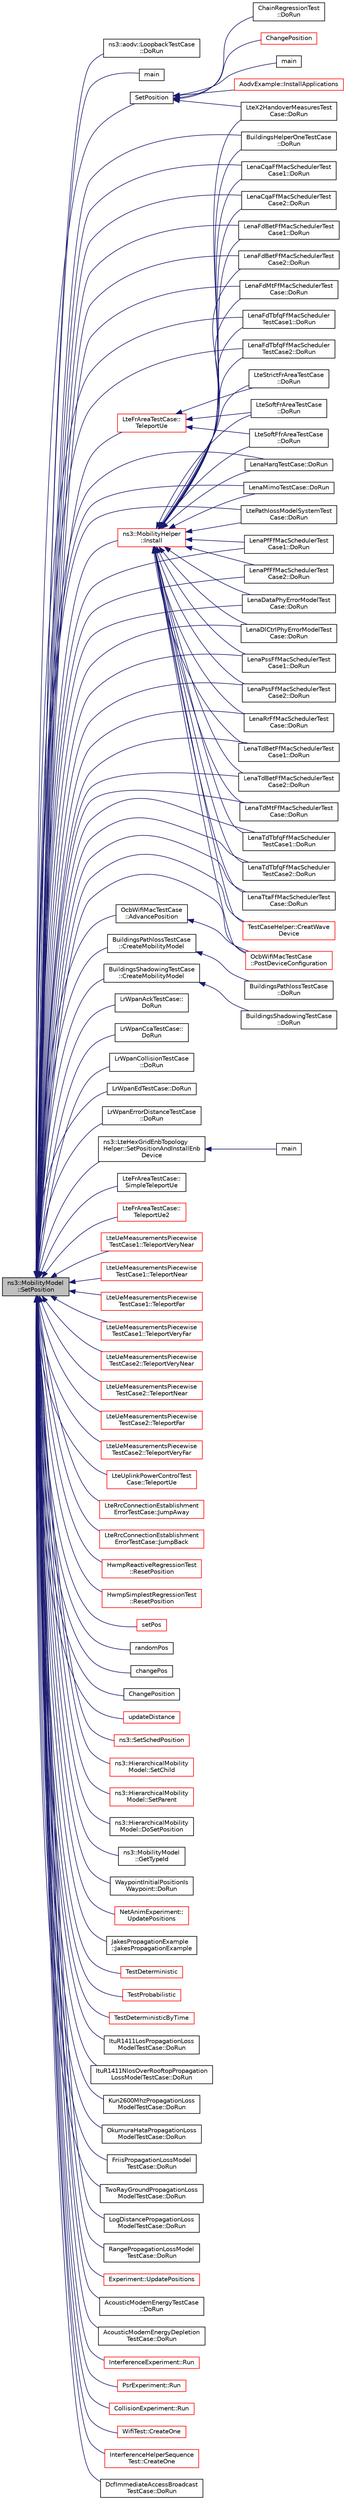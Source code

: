 digraph "ns3::MobilityModel::SetPosition"
{
  edge [fontname="Helvetica",fontsize="10",labelfontname="Helvetica",labelfontsize="10"];
  node [fontname="Helvetica",fontsize="10",shape=record];
  rankdir="LR";
  Node1 [label="ns3::MobilityModel\l::SetPosition",height=0.2,width=0.4,color="black", fillcolor="grey75", style="filled", fontcolor="black"];
  Node1 -> Node2 [dir="back",color="midnightblue",fontsize="10",style="solid"];
  Node2 [label="ns3::aodv::LoopbackTestCase\l::DoRun",height=0.2,width=0.4,color="black", fillcolor="white", style="filled",URL="$d2/d8c/classns3_1_1aodv_1_1LoopbackTestCase.html#aa4ecd46f743a971813870cff58563eab",tooltip="Implementation to actually run this TestCase. "];
  Node1 -> Node3 [dir="back",color="midnightblue",fontsize="10",style="solid"];
  Node3 [label="main",height=0.2,width=0.4,color="black", fillcolor="white", style="filled",URL="$d1/dc3/buildings-pathloss-profiler_8cc.html#a0ddf1224851353fc92bfbff6f499fa97"];
  Node1 -> Node4 [dir="back",color="midnightblue",fontsize="10",style="solid"];
  Node4 [label="BuildingsHelperOneTestCase\l::DoRun",height=0.2,width=0.4,color="black", fillcolor="white", style="filled",URL="$d2/df4/classBuildingsHelperOneTestCase.html#a8b56b4b6ac3a92ebb8e377012b32fbdd",tooltip="Implementation to actually run this TestCase. "];
  Node1 -> Node5 [dir="back",color="midnightblue",fontsize="10",style="solid"];
  Node5 [label="BuildingsPathlossTestCase\l::CreateMobilityModel",height=0.2,width=0.4,color="black", fillcolor="white", style="filled",URL="$db/dc5/classBuildingsPathlossTestCase.html#a22b970340b20ac349830e21a7b6abc6f"];
  Node5 -> Node6 [dir="back",color="midnightblue",fontsize="10",style="solid"];
  Node6 [label="BuildingsPathlossTestCase\l::DoRun",height=0.2,width=0.4,color="black", fillcolor="white", style="filled",URL="$db/dc5/classBuildingsPathlossTestCase.html#a6b16dda55a96c818e4612ada692b6b35",tooltip="Implementation to actually run this TestCase. "];
  Node1 -> Node7 [dir="back",color="midnightblue",fontsize="10",style="solid"];
  Node7 [label="BuildingsShadowingTestCase\l::CreateMobilityModel",height=0.2,width=0.4,color="black", fillcolor="white", style="filled",URL="$d8/da7/classBuildingsShadowingTestCase.html#a43039af62f5ba963a7132f8f1cafe5e1"];
  Node7 -> Node8 [dir="back",color="midnightblue",fontsize="10",style="solid"];
  Node8 [label="BuildingsShadowingTestCase\l::DoRun",height=0.2,width=0.4,color="black", fillcolor="white", style="filled",URL="$d8/da7/classBuildingsShadowingTestCase.html#af15f6da1544ebf8348987f0829678932",tooltip="Implementation to actually run this TestCase. "];
  Node1 -> Node9 [dir="back",color="midnightblue",fontsize="10",style="solid"];
  Node9 [label="LrWpanAckTestCase::\lDoRun",height=0.2,width=0.4,color="black", fillcolor="white", style="filled",URL="$d0/d63/classLrWpanAckTestCase.html#a44ec9b782ae2c74d8fa2a25d696833e9",tooltip="Implementation to actually run this TestCase. "];
  Node1 -> Node10 [dir="back",color="midnightblue",fontsize="10",style="solid"];
  Node10 [label="LrWpanCcaTestCase::\lDoRun",height=0.2,width=0.4,color="black", fillcolor="white", style="filled",URL="$d7/def/classLrWpanCcaTestCase.html#a3e2872a3bd57d754a2bdb613437e18a8",tooltip="Implementation to actually run this TestCase. "];
  Node1 -> Node11 [dir="back",color="midnightblue",fontsize="10",style="solid"];
  Node11 [label="LrWpanCollisionTestCase\l::DoRun",height=0.2,width=0.4,color="black", fillcolor="white", style="filled",URL="$d1/da7/classLrWpanCollisionTestCase.html#adc8f2378868d9eb3aba9b538897d85d2",tooltip="Implementation to actually run this TestCase. "];
  Node1 -> Node12 [dir="back",color="midnightblue",fontsize="10",style="solid"];
  Node12 [label="LrWpanEdTestCase::DoRun",height=0.2,width=0.4,color="black", fillcolor="white", style="filled",URL="$d2/d45/classLrWpanEdTestCase.html#a432fdebeb0336845350d0b96834ceea4",tooltip="Implementation to actually run this TestCase. "];
  Node1 -> Node13 [dir="back",color="midnightblue",fontsize="10",style="solid"];
  Node13 [label="LrWpanErrorDistanceTestCase\l::DoRun",height=0.2,width=0.4,color="black", fillcolor="white", style="filled",URL="$da/d8d/classLrWpanErrorDistanceTestCase.html#a4f63a2ed4dcf517ae2a593497774b254",tooltip="Implementation to actually run this TestCase. "];
  Node1 -> Node14 [dir="back",color="midnightblue",fontsize="10",style="solid"];
  Node14 [label="SetPosition",height=0.2,width=0.4,color="black", fillcolor="white", style="filled",URL="$d5/d9b/lena-cqi-threshold_8cc.html#aac02abe91b3e5592e31bc0f7d844bf4d"];
  Node14 -> Node15 [dir="back",color="midnightblue",fontsize="10",style="solid"];
  Node15 [label="AodvExample::InstallApplications",height=0.2,width=0.4,color="red", fillcolor="white", style="filled",URL="$d7/db6/classAodvExample.html#a181ce6b0304fa53ac0db6cb0228f93f7"];
  Node14 -> Node16 [dir="back",color="midnightblue",fontsize="10",style="solid"];
  Node16 [label="ChainRegressionTest\l::DoRun",height=0.2,width=0.4,color="black", fillcolor="white", style="filled",URL="$da/d19/classChainRegressionTest.html#a51aa3cae551407ee6a6f346c30e3cc43",tooltip="Go. "];
  Node14 -> Node17 [dir="back",color="midnightblue",fontsize="10",style="solid"];
  Node17 [label="ChangePosition",height=0.2,width=0.4,color="red", fillcolor="white", style="filled",URL="$d5/d9b/lena-cqi-threshold_8cc.html#a788bbe00a65fa13f4e4825f94fae3805"];
  Node14 -> Node18 [dir="back",color="midnightblue",fontsize="10",style="solid"];
  Node18 [label="main",height=0.2,width=0.4,color="black", fillcolor="white", style="filled",URL="$dd/dee/lena-x2-handover-measures_8cc.html#a0ddf1224851353fc92bfbff6f499fa97"];
  Node14 -> Node19 [dir="back",color="midnightblue",fontsize="10",style="solid"];
  Node19 [label="LteX2HandoverMeasuresTest\lCase::DoRun",height=0.2,width=0.4,color="black", fillcolor="white", style="filled",URL="$dd/d82/classLteX2HandoverMeasuresTestCase.html#a6aefe1e71df347688687fb5d8dd54104",tooltip="Implementation to actually run this TestCase. "];
  Node1 -> Node20 [dir="back",color="midnightblue",fontsize="10",style="solid"];
  Node20 [label="ns3::LteHexGridEnbTopology\lHelper::SetPositionAndInstallEnb\lDevice",height=0.2,width=0.4,color="black", fillcolor="white", style="filled",URL="$d1/d31/classns3_1_1LteHexGridEnbTopologyHelper.html#ad16fb01e9df27659bb1c4328542e07d6"];
  Node20 -> Node21 [dir="back",color="midnightblue",fontsize="10",style="solid"];
  Node21 [label="main",height=0.2,width=0.4,color="black", fillcolor="white", style="filled",URL="$da/d10/lena-dual-stripe_8cc.html#a0ddf1224851353fc92bfbff6f499fa97"];
  Node1 -> Node22 [dir="back",color="midnightblue",fontsize="10",style="solid"];
  Node22 [label="LenaCqaFfMacSchedulerTest\lCase1::DoRun",height=0.2,width=0.4,color="black", fillcolor="white", style="filled",URL="$d2/d5c/classLenaCqaFfMacSchedulerTestCase1.html#a91b3e2ef4ff292dbeda5559ff0eae1e6",tooltip="Implementation to actually run this TestCase. "];
  Node1 -> Node23 [dir="back",color="midnightblue",fontsize="10",style="solid"];
  Node23 [label="LenaCqaFfMacSchedulerTest\lCase2::DoRun",height=0.2,width=0.4,color="black", fillcolor="white", style="filled",URL="$d4/d7d/classLenaCqaFfMacSchedulerTestCase2.html#a773e8490a80a3afe50adf54d713d3e4a",tooltip="Implementation to actually run this TestCase. "];
  Node1 -> Node24 [dir="back",color="midnightblue",fontsize="10",style="solid"];
  Node24 [label="LenaFdBetFfMacSchedulerTest\lCase1::DoRun",height=0.2,width=0.4,color="black", fillcolor="white", style="filled",URL="$de/d24/classLenaFdBetFfMacSchedulerTestCase1.html#a21b7a9f396adcc1ab24ddefc919345f2",tooltip="Implementation to actually run this TestCase. "];
  Node1 -> Node25 [dir="back",color="midnightblue",fontsize="10",style="solid"];
  Node25 [label="LenaFdBetFfMacSchedulerTest\lCase2::DoRun",height=0.2,width=0.4,color="black", fillcolor="white", style="filled",URL="$d5/de5/classLenaFdBetFfMacSchedulerTestCase2.html#a51c587a50f2087be7c3950f4d2d82852",tooltip="Implementation to actually run this TestCase. "];
  Node1 -> Node26 [dir="back",color="midnightblue",fontsize="10",style="solid"];
  Node26 [label="LenaFdMtFfMacSchedulerTest\lCase::DoRun",height=0.2,width=0.4,color="black", fillcolor="white", style="filled",URL="$d6/dbd/classLenaFdMtFfMacSchedulerTestCase.html#a5cfc445b7daa4a02df317b46ee007f1a",tooltip="Implementation to actually run this TestCase. "];
  Node1 -> Node27 [dir="back",color="midnightblue",fontsize="10",style="solid"];
  Node27 [label="LenaFdTbfqFfMacScheduler\lTestCase1::DoRun",height=0.2,width=0.4,color="black", fillcolor="white", style="filled",URL="$d8/d07/classLenaFdTbfqFfMacSchedulerTestCase1.html#ae0536bf54d4e05fbf3600c1654c14cc0",tooltip="Implementation to actually run this TestCase. "];
  Node1 -> Node28 [dir="back",color="midnightblue",fontsize="10",style="solid"];
  Node28 [label="LenaFdTbfqFfMacScheduler\lTestCase2::DoRun",height=0.2,width=0.4,color="black", fillcolor="white", style="filled",URL="$d4/da3/classLenaFdTbfqFfMacSchedulerTestCase2.html#a2e43d4f9483463dffa86410a1ce47140",tooltip="Implementation to actually run this TestCase. "];
  Node1 -> Node29 [dir="back",color="midnightblue",fontsize="10",style="solid"];
  Node29 [label="LteFrAreaTestCase::\lSimpleTeleportUe",height=0.2,width=0.4,color="black", fillcolor="white", style="filled",URL="$d1/ddf/classLteFrAreaTestCase.html#a1dbe5efa7a5cd74cc28d3eeaace73395"];
  Node1 -> Node30 [dir="back",color="midnightblue",fontsize="10",style="solid"];
  Node30 [label="LteFrAreaTestCase::\lTeleportUe",height=0.2,width=0.4,color="red", fillcolor="white", style="filled",URL="$d1/ddf/classLteFrAreaTestCase.html#ad644210c338d4e34da3c5d7f0c511269"];
  Node30 -> Node31 [dir="back",color="midnightblue",fontsize="10",style="solid"];
  Node31 [label="LteStrictFrAreaTestCase\l::DoRun",height=0.2,width=0.4,color="black", fillcolor="white", style="filled",URL="$df/d79/classLteStrictFrAreaTestCase.html#a61e945e04c3b10a50c2f484198199b49",tooltip="Implementation to actually run this TestCase. "];
  Node30 -> Node32 [dir="back",color="midnightblue",fontsize="10",style="solid"];
  Node32 [label="LteSoftFrAreaTestCase\l::DoRun",height=0.2,width=0.4,color="black", fillcolor="white", style="filled",URL="$de/df4/classLteSoftFrAreaTestCase.html#ae0df301b6c0f1a80a0145746b15a109c",tooltip="Implementation to actually run this TestCase. "];
  Node30 -> Node33 [dir="back",color="midnightblue",fontsize="10",style="solid"];
  Node33 [label="LteSoftFfrAreaTestCase\l::DoRun",height=0.2,width=0.4,color="black", fillcolor="white", style="filled",URL="$d5/df1/classLteSoftFfrAreaTestCase.html#aaf88ccad780563fc6394cd97ec9328d4",tooltip="Implementation to actually run this TestCase. "];
  Node1 -> Node34 [dir="back",color="midnightblue",fontsize="10",style="solid"];
  Node34 [label="LteFrAreaTestCase::\lTeleportUe2",height=0.2,width=0.4,color="red", fillcolor="white", style="filled",URL="$d1/ddf/classLteFrAreaTestCase.html#a726ebada64f79768017f64e39b4f22e3"];
  Node1 -> Node35 [dir="back",color="midnightblue",fontsize="10",style="solid"];
  Node35 [label="LenaHarqTestCase::DoRun",height=0.2,width=0.4,color="black", fillcolor="white", style="filled",URL="$dc/d87/classLenaHarqTestCase.html#a77a86faca2ff6021e971516d82ea0533",tooltip="Implementation to actually run this TestCase. "];
  Node1 -> Node36 [dir="back",color="midnightblue",fontsize="10",style="solid"];
  Node36 [label="LenaMimoTestCase::DoRun",height=0.2,width=0.4,color="black", fillcolor="white", style="filled",URL="$d4/d7e/classLenaMimoTestCase.html#a5479f5cb1621e84f8d28b4779f3e3b7c",tooltip="Implementation to actually run this TestCase. "];
  Node1 -> Node37 [dir="back",color="midnightblue",fontsize="10",style="solid"];
  Node37 [label="LtePathlossModelSystemTest\lCase::DoRun",height=0.2,width=0.4,color="black", fillcolor="white", style="filled",URL="$d2/d51/classLtePathlossModelSystemTestCase.html#a6cf8d23b5eab69a72e893419bbd13c1b",tooltip="Implementation to actually run this TestCase. "];
  Node1 -> Node38 [dir="back",color="midnightblue",fontsize="10",style="solid"];
  Node38 [label="LenaPfFfMacSchedulerTest\lCase1::DoRun",height=0.2,width=0.4,color="black", fillcolor="white", style="filled",URL="$df/d47/classLenaPfFfMacSchedulerTestCase1.html#a34e366045d568d5a38bedfeebbf72b79",tooltip="Implementation to actually run this TestCase. "];
  Node1 -> Node39 [dir="back",color="midnightblue",fontsize="10",style="solid"];
  Node39 [label="LenaPfFfMacSchedulerTest\lCase2::DoRun",height=0.2,width=0.4,color="black", fillcolor="white", style="filled",URL="$d9/dd8/classLenaPfFfMacSchedulerTestCase2.html#a693c0eff7472d9b3bb12f1f95e46253b",tooltip="Implementation to actually run this TestCase. "];
  Node1 -> Node40 [dir="back",color="midnightblue",fontsize="10",style="solid"];
  Node40 [label="LenaDataPhyErrorModelTest\lCase::DoRun",height=0.2,width=0.4,color="black", fillcolor="white", style="filled",URL="$d0/dbb/classLenaDataPhyErrorModelTestCase.html#a363738c5b8d73b6b3398dc526faf7792",tooltip="Implementation to actually run this TestCase. "];
  Node1 -> Node41 [dir="back",color="midnightblue",fontsize="10",style="solid"];
  Node41 [label="LenaDlCtrlPhyErrorModelTest\lCase::DoRun",height=0.2,width=0.4,color="black", fillcolor="white", style="filled",URL="$db/d32/classLenaDlCtrlPhyErrorModelTestCase.html#a1fb7c0a2adfe1083d7e0883b866b0954",tooltip="Implementation to actually run this TestCase. "];
  Node1 -> Node42 [dir="back",color="midnightblue",fontsize="10",style="solid"];
  Node42 [label="LenaPssFfMacSchedulerTest\lCase1::DoRun",height=0.2,width=0.4,color="black", fillcolor="white", style="filled",URL="$de/d58/classLenaPssFfMacSchedulerTestCase1.html#a82b48ffdd476a2c0b5b111aaa2702fc9",tooltip="Implementation to actually run this TestCase. "];
  Node1 -> Node43 [dir="back",color="midnightblue",fontsize="10",style="solid"];
  Node43 [label="LenaPssFfMacSchedulerTest\lCase2::DoRun",height=0.2,width=0.4,color="black", fillcolor="white", style="filled",URL="$dd/db8/classLenaPssFfMacSchedulerTestCase2.html#aff2e955c075aacd1f05d38b81ace0c3a",tooltip="Implementation to actually run this TestCase. "];
  Node1 -> Node44 [dir="back",color="midnightblue",fontsize="10",style="solid"];
  Node44 [label="LenaRrFfMacSchedulerTest\lCase::DoRun",height=0.2,width=0.4,color="black", fillcolor="white", style="filled",URL="$df/d0d/classLenaRrFfMacSchedulerTestCase.html#a1e221eff047ec55f7f1d36daab1f1d91",tooltip="Implementation to actually run this TestCase. "];
  Node1 -> Node45 [dir="back",color="midnightblue",fontsize="10",style="solid"];
  Node45 [label="LenaTdBetFfMacSchedulerTest\lCase1::DoRun",height=0.2,width=0.4,color="black", fillcolor="white", style="filled",URL="$d5/d5a/classLenaTdBetFfMacSchedulerTestCase1.html#a7d559a1158bc847fbf816ed856b7b8eb",tooltip="Implementation to actually run this TestCase. "];
  Node1 -> Node46 [dir="back",color="midnightblue",fontsize="10",style="solid"];
  Node46 [label="LenaTdBetFfMacSchedulerTest\lCase2::DoRun",height=0.2,width=0.4,color="black", fillcolor="white", style="filled",URL="$d7/d98/classLenaTdBetFfMacSchedulerTestCase2.html#a57f91550eee3286bec279c76f9ab8a19",tooltip="Implementation to actually run this TestCase. "];
  Node1 -> Node47 [dir="back",color="midnightblue",fontsize="10",style="solid"];
  Node47 [label="LenaTdMtFfMacSchedulerTest\lCase::DoRun",height=0.2,width=0.4,color="black", fillcolor="white", style="filled",URL="$d8/d9a/classLenaTdMtFfMacSchedulerTestCase.html#a58d638cd7e72948bb9956cd770eb053f",tooltip="Implementation to actually run this TestCase. "];
  Node1 -> Node48 [dir="back",color="midnightblue",fontsize="10",style="solid"];
  Node48 [label="LenaTdTbfqFfMacScheduler\lTestCase1::DoRun",height=0.2,width=0.4,color="black", fillcolor="white", style="filled",URL="$db/de2/classLenaTdTbfqFfMacSchedulerTestCase1.html#a7cc404c3537ef82bd8c4d8ebee0af929",tooltip="Implementation to actually run this TestCase. "];
  Node1 -> Node49 [dir="back",color="midnightblue",fontsize="10",style="solid"];
  Node49 [label="LenaTdTbfqFfMacScheduler\lTestCase2::DoRun",height=0.2,width=0.4,color="black", fillcolor="white", style="filled",URL="$d0/d1c/classLenaTdTbfqFfMacSchedulerTestCase2.html#a4029c5006bf9136e36d90101934b1db0",tooltip="Implementation to actually run this TestCase. "];
  Node1 -> Node50 [dir="back",color="midnightblue",fontsize="10",style="solid"];
  Node50 [label="LenaTtaFfMacSchedulerTest\lCase::DoRun",height=0.2,width=0.4,color="black", fillcolor="white", style="filled",URL="$db/dc7/classLenaTtaFfMacSchedulerTestCase.html#a6c4a3631833e54ea62e6c454e937348a",tooltip="Implementation to actually run this TestCase. "];
  Node1 -> Node51 [dir="back",color="midnightblue",fontsize="10",style="solid"];
  Node51 [label="LteUeMeasurementsPiecewise\lTestCase1::TeleportVeryNear",height=0.2,width=0.4,color="red", fillcolor="white", style="filled",URL="$d4/d22/classLteUeMeasurementsPiecewiseTestCase1.html#aa8faf751ec74daa2d3b81cb052a5e259"];
  Node1 -> Node52 [dir="back",color="midnightblue",fontsize="10",style="solid"];
  Node52 [label="LteUeMeasurementsPiecewise\lTestCase1::TeleportNear",height=0.2,width=0.4,color="red", fillcolor="white", style="filled",URL="$d4/d22/classLteUeMeasurementsPiecewiseTestCase1.html#ab7723a343f65e8f7cd903392a809da02"];
  Node1 -> Node53 [dir="back",color="midnightblue",fontsize="10",style="solid"];
  Node53 [label="LteUeMeasurementsPiecewise\lTestCase1::TeleportFar",height=0.2,width=0.4,color="red", fillcolor="white", style="filled",URL="$d4/d22/classLteUeMeasurementsPiecewiseTestCase1.html#a9194b43ac2606b5ba1cd3d70f7b60a7d"];
  Node1 -> Node54 [dir="back",color="midnightblue",fontsize="10",style="solid"];
  Node54 [label="LteUeMeasurementsPiecewise\lTestCase1::TeleportVeryFar",height=0.2,width=0.4,color="red", fillcolor="white", style="filled",URL="$d4/d22/classLteUeMeasurementsPiecewiseTestCase1.html#a2ccd01a6f426d9cc34b5322c596c7eab"];
  Node1 -> Node55 [dir="back",color="midnightblue",fontsize="10",style="solid"];
  Node55 [label="LteUeMeasurementsPiecewise\lTestCase2::TeleportVeryNear",height=0.2,width=0.4,color="red", fillcolor="white", style="filled",URL="$d1/d8f/classLteUeMeasurementsPiecewiseTestCase2.html#a582eec9b9dd60c08957083693fab1af9"];
  Node1 -> Node56 [dir="back",color="midnightblue",fontsize="10",style="solid"];
  Node56 [label="LteUeMeasurementsPiecewise\lTestCase2::TeleportNear",height=0.2,width=0.4,color="red", fillcolor="white", style="filled",URL="$d1/d8f/classLteUeMeasurementsPiecewiseTestCase2.html#aba969894d5ee56960fd6d66518b8a906"];
  Node1 -> Node57 [dir="back",color="midnightblue",fontsize="10",style="solid"];
  Node57 [label="LteUeMeasurementsPiecewise\lTestCase2::TeleportFar",height=0.2,width=0.4,color="red", fillcolor="white", style="filled",URL="$d1/d8f/classLteUeMeasurementsPiecewiseTestCase2.html#aa07c9fc98cb14af186fcba52517d9275"];
  Node1 -> Node58 [dir="back",color="midnightblue",fontsize="10",style="solid"];
  Node58 [label="LteUeMeasurementsPiecewise\lTestCase2::TeleportVeryFar",height=0.2,width=0.4,color="red", fillcolor="white", style="filled",URL="$d1/d8f/classLteUeMeasurementsPiecewiseTestCase2.html#ab62f5e0226e38678f6e2b542f6b1eb5e"];
  Node1 -> Node59 [dir="back",color="midnightblue",fontsize="10",style="solid"];
  Node59 [label="LteUplinkPowerControlTest\lCase::TeleportUe",height=0.2,width=0.4,color="red", fillcolor="white", style="filled",URL="$d6/d17/classLteUplinkPowerControlTestCase.html#a97a59d65135bb418dd2aaabd673c5da0"];
  Node1 -> Node60 [dir="back",color="midnightblue",fontsize="10",style="solid"];
  Node60 [label="LteRrcConnectionEstablishment\lErrorTestCase::JumpAway",height=0.2,width=0.4,color="red", fillcolor="white", style="filled",URL="$d3/d7a/classLteRrcConnectionEstablishmentErrorTestCase.html#a297c4a558b44845a12725703d3604ab2"];
  Node1 -> Node61 [dir="back",color="midnightblue",fontsize="10",style="solid"];
  Node61 [label="LteRrcConnectionEstablishment\lErrorTestCase::JumpBack",height=0.2,width=0.4,color="red", fillcolor="white", style="filled",URL="$d3/d7a/classLteRrcConnectionEstablishmentErrorTestCase.html#a225bf3ff1808c5f71cac5a85ffbb7fd6"];
  Node1 -> Node62 [dir="back",color="midnightblue",fontsize="10",style="solid"];
  Node62 [label="HwmpReactiveRegressionTest\l::ResetPosition",height=0.2,width=0.4,color="red", fillcolor="white", style="filled",URL="$d2/dcc/classHwmpReactiveRegressionTest.html#a4e90c3bf3be7eaf73a9b84d26d6ec0f3",tooltip="Reset position function. "];
  Node1 -> Node63 [dir="back",color="midnightblue",fontsize="10",style="solid"];
  Node63 [label="HwmpSimplestRegressionTest\l::ResetPosition",height=0.2,width=0.4,color="red", fillcolor="white", style="filled",URL="$de/daa/classHwmpSimplestRegressionTest.html#a50d0092d9d3f89eaa15670260a147de7",tooltip="Reset position. "];
  Node1 -> Node64 [dir="back",color="midnightblue",fontsize="10",style="solid"];
  Node64 [label="setPos",height=0.2,width=0.4,color="red", fillcolor="white", style="filled",URL="$db/daf/dce-example-mptcp-mmwave_8cc.html#af9909077be6393b8cc46f5ac55a77f84"];
  Node1 -> Node65 [dir="back",color="midnightblue",fontsize="10",style="solid"];
  Node65 [label="randomPos",height=0.2,width=0.4,color="black", fillcolor="white", style="filled",URL="$db/daf/dce-example-mptcp-mmwave_8cc.html#a413c7e5fc698544007360bfb970ca4e2"];
  Node1 -> Node66 [dir="back",color="midnightblue",fontsize="10",style="solid"];
  Node66 [label="changePos",height=0.2,width=0.4,color="black", fillcolor="white", style="filled",URL="$db/daf/dce-example-mptcp-mmwave_8cc.html#a9b9dff7c3f777f5fd2b82d4f54ea253b"];
  Node1 -> Node67 [dir="back",color="midnightblue",fontsize="10",style="solid"];
  Node67 [label="ChangePosition",height=0.2,width=0.4,color="black", fillcolor="white", style="filled",URL="$d5/d1b/mc-twoenbs_8cc.html#a7795a50a26be021a3b8e47ebe455387c"];
  Node1 -> Node68 [dir="back",color="midnightblue",fontsize="10",style="solid"];
  Node68 [label="updateDistance",height=0.2,width=0.4,color="red", fillcolor="white", style="filled",URL="$d7/da4/mmwave-tdma_8cc.html#a13907b59ad3cca66e40772b111113d8e"];
  Node1 -> Node69 [dir="back",color="midnightblue",fontsize="10",style="solid"];
  Node69 [label="ns3::MobilityHelper\l::Install",height=0.2,width=0.4,color="red", fillcolor="white", style="filled",URL="$d8/def/classns3_1_1MobilityHelper.html#a07737960ee95c0777109cf2994dd97ae",tooltip="\"Layout\" a single node according to the current position allocator type. "];
  Node69 -> Node4 [dir="back",color="midnightblue",fontsize="10",style="solid"];
  Node69 -> Node22 [dir="back",color="midnightblue",fontsize="10",style="solid"];
  Node69 -> Node23 [dir="back",color="midnightblue",fontsize="10",style="solid"];
  Node69 -> Node24 [dir="back",color="midnightblue",fontsize="10",style="solid"];
  Node69 -> Node25 [dir="back",color="midnightblue",fontsize="10",style="solid"];
  Node69 -> Node26 [dir="back",color="midnightblue",fontsize="10",style="solid"];
  Node69 -> Node27 [dir="back",color="midnightblue",fontsize="10",style="solid"];
  Node69 -> Node28 [dir="back",color="midnightblue",fontsize="10",style="solid"];
  Node69 -> Node31 [dir="back",color="midnightblue",fontsize="10",style="solid"];
  Node69 -> Node32 [dir="back",color="midnightblue",fontsize="10",style="solid"];
  Node69 -> Node33 [dir="back",color="midnightblue",fontsize="10",style="solid"];
  Node69 -> Node35 [dir="back",color="midnightblue",fontsize="10",style="solid"];
  Node69 -> Node36 [dir="back",color="midnightblue",fontsize="10",style="solid"];
  Node69 -> Node37 [dir="back",color="midnightblue",fontsize="10",style="solid"];
  Node69 -> Node38 [dir="back",color="midnightblue",fontsize="10",style="solid"];
  Node69 -> Node39 [dir="back",color="midnightblue",fontsize="10",style="solid"];
  Node69 -> Node40 [dir="back",color="midnightblue",fontsize="10",style="solid"];
  Node69 -> Node41 [dir="back",color="midnightblue",fontsize="10",style="solid"];
  Node69 -> Node42 [dir="back",color="midnightblue",fontsize="10",style="solid"];
  Node69 -> Node43 [dir="back",color="midnightblue",fontsize="10",style="solid"];
  Node69 -> Node44 [dir="back",color="midnightblue",fontsize="10",style="solid"];
  Node69 -> Node45 [dir="back",color="midnightblue",fontsize="10",style="solid"];
  Node69 -> Node46 [dir="back",color="midnightblue",fontsize="10",style="solid"];
  Node69 -> Node47 [dir="back",color="midnightblue",fontsize="10",style="solid"];
  Node69 -> Node48 [dir="back",color="midnightblue",fontsize="10",style="solid"];
  Node69 -> Node49 [dir="back",color="midnightblue",fontsize="10",style="solid"];
  Node69 -> Node50 [dir="back",color="midnightblue",fontsize="10",style="solid"];
  Node69 -> Node19 [dir="back",color="midnightblue",fontsize="10",style="solid"];
  Node69 -> Node70 [dir="back",color="midnightblue",fontsize="10",style="solid"];
  Node70 [label="TestCaseHelper::CreatWave\lDevice",height=0.2,width=0.4,color="red", fillcolor="white", style="filled",URL="$da/df5/classTestCaseHelper.html#a24337801fa036883111fa1968606b57e"];
  Node69 -> Node71 [dir="back",color="midnightblue",fontsize="10",style="solid"];
  Node71 [label="OcbWifiMacTestCase\l::PostDeviceConfiguration",height=0.2,width=0.4,color="red", fillcolor="white", style="filled",URL="$d1/dd6/classOcbWifiMacTestCase.html#a6b536e2fc476ebf85d4cd0ae7490987c"];
  Node1 -> Node72 [dir="back",color="midnightblue",fontsize="10",style="solid"];
  Node72 [label="ns3::SetSchedPosition",height=0.2,width=0.4,color="red", fillcolor="white", style="filled",URL="$d7/d2e/namespacens3.html#ad0171060956d13fe6e048a14e04daea4"];
  Node1 -> Node73 [dir="back",color="midnightblue",fontsize="10",style="solid"];
  Node73 [label="ns3::HierarchicalMobility\lModel::SetChild",height=0.2,width=0.4,color="red", fillcolor="white", style="filled",URL="$d3/d44/classns3_1_1HierarchicalMobilityModel.html#ac25ee0060180aaf841715684ad827521"];
  Node1 -> Node74 [dir="back",color="midnightblue",fontsize="10",style="solid"];
  Node74 [label="ns3::HierarchicalMobility\lModel::SetParent",height=0.2,width=0.4,color="red", fillcolor="white", style="filled",URL="$d3/d44/classns3_1_1HierarchicalMobilityModel.html#a703a6a61e730333fb1527ce03c893cff"];
  Node1 -> Node75 [dir="back",color="midnightblue",fontsize="10",style="solid"];
  Node75 [label="ns3::HierarchicalMobility\lModel::DoSetPosition",height=0.2,width=0.4,color="black", fillcolor="white", style="filled",URL="$d3/d44/classns3_1_1HierarchicalMobilityModel.html#a484afa83a1a90737a901409279284296"];
  Node1 -> Node76 [dir="back",color="midnightblue",fontsize="10",style="solid"];
  Node76 [label="ns3::MobilityModel\l::GetTypeId",height=0.2,width=0.4,color="black", fillcolor="white", style="filled",URL="$d4/dc5/classns3_1_1MobilityModel.html#a3d1346ba74cc805812fac131070ba439"];
  Node1 -> Node77 [dir="back",color="midnightblue",fontsize="10",style="solid"];
  Node77 [label="WaypointInitialPositionIs\lWaypoint::DoRun",height=0.2,width=0.4,color="black", fillcolor="white", style="filled",URL="$db/d51/classWaypointInitialPositionIsWaypoint.html#a277c97216e4f4c2c7cfffc2bace527e2",tooltip="Implementation to actually run this TestCase. "];
  Node1 -> Node78 [dir="back",color="midnightblue",fontsize="10",style="solid"];
  Node78 [label="NetAnimExperiment::\lUpdatePositions",height=0.2,width=0.4,color="red", fillcolor="white", style="filled",URL="$d9/d77/classNetAnimExperiment.html#ac34d4ab03728c026626625a291284658"];
  Node1 -> Node79 [dir="back",color="midnightblue",fontsize="10",style="solid"];
  Node79 [label="JakesPropagationExample\l::JakesPropagationExample",height=0.2,width=0.4,color="black", fillcolor="white", style="filled",URL="$d4/dac/classJakesPropagationExample.html#aecb2c5ae4d1b8545fdf9d4cf92365a0e"];
  Node1 -> Node80 [dir="back",color="midnightblue",fontsize="10",style="solid"];
  Node80 [label="TestDeterministic",height=0.2,width=0.4,color="red", fillcolor="white", style="filled",URL="$d3/d63/main-propagation-loss_8cc.html#a4e5137292d7c72e9726190680c642e7d"];
  Node1 -> Node81 [dir="back",color="midnightblue",fontsize="10",style="solid"];
  Node81 [label="TestProbabilistic",height=0.2,width=0.4,color="red", fillcolor="white", style="filled",URL="$d3/d63/main-propagation-loss_8cc.html#a2c280e21b5e273cca8f71b0f167e034f"];
  Node1 -> Node82 [dir="back",color="midnightblue",fontsize="10",style="solid"];
  Node82 [label="TestDeterministicByTime",height=0.2,width=0.4,color="red", fillcolor="white", style="filled",URL="$d3/d63/main-propagation-loss_8cc.html#a093207d9d8a33b2bfc987434a52eeecc"];
  Node1 -> Node83 [dir="back",color="midnightblue",fontsize="10",style="solid"];
  Node83 [label="ItuR1411LosPropagationLoss\lModelTestCase::DoRun",height=0.2,width=0.4,color="black", fillcolor="white", style="filled",URL="$d9/dc9/classItuR1411LosPropagationLossModelTestCase.html#a13bfa897fc98c45a328bf90f0f648249",tooltip="Implementation to actually run this TestCase. "];
  Node1 -> Node84 [dir="back",color="midnightblue",fontsize="10",style="solid"];
  Node84 [label="ItuR1411NlosOverRooftopPropagation\lLossModelTestCase::DoRun",height=0.2,width=0.4,color="black", fillcolor="white", style="filled",URL="$df/db7/classItuR1411NlosOverRooftopPropagationLossModelTestCase.html#a8b0deec1405f06522fd9d3a44734e51d",tooltip="Implementation to actually run this TestCase. "];
  Node1 -> Node85 [dir="back",color="midnightblue",fontsize="10",style="solid"];
  Node85 [label="Kun2600MhzPropagationLoss\lModelTestCase::DoRun",height=0.2,width=0.4,color="black", fillcolor="white", style="filled",URL="$dc/d83/classKun2600MhzPropagationLossModelTestCase.html#aa5278eaa92b5abce1cd91bfea29ec794",tooltip="Implementation to actually run this TestCase. "];
  Node1 -> Node86 [dir="back",color="midnightblue",fontsize="10",style="solid"];
  Node86 [label="OkumuraHataPropagationLoss\lModelTestCase::DoRun",height=0.2,width=0.4,color="black", fillcolor="white", style="filled",URL="$de/db1/classOkumuraHataPropagationLossModelTestCase.html#a2eeb636f42a7780e1767fb2fb21875af",tooltip="Implementation to actually run this TestCase. "];
  Node1 -> Node87 [dir="back",color="midnightblue",fontsize="10",style="solid"];
  Node87 [label="FriisPropagationLossModel\lTestCase::DoRun",height=0.2,width=0.4,color="black", fillcolor="white", style="filled",URL="$d9/d53/classFriisPropagationLossModelTestCase.html#a9beb37a3138674891389344df52b2992",tooltip="Implementation to actually run this TestCase. "];
  Node1 -> Node88 [dir="back",color="midnightblue",fontsize="10",style="solid"];
  Node88 [label="TwoRayGroundPropagationLoss\lModelTestCase::DoRun",height=0.2,width=0.4,color="black", fillcolor="white", style="filled",URL="$d3/d04/classTwoRayGroundPropagationLossModelTestCase.html#ab9c944227a539d51afe1bcd969c6dfd6",tooltip="Implementation to actually run this TestCase. "];
  Node1 -> Node89 [dir="back",color="midnightblue",fontsize="10",style="solid"];
  Node89 [label="LogDistancePropagationLoss\lModelTestCase::DoRun",height=0.2,width=0.4,color="black", fillcolor="white", style="filled",URL="$df/d31/classLogDistancePropagationLossModelTestCase.html#a25ff5690736a22d0454da11e0bcfc0e6",tooltip="Implementation to actually run this TestCase. "];
  Node1 -> Node90 [dir="back",color="midnightblue",fontsize="10",style="solid"];
  Node90 [label="RangePropagationLossModel\lTestCase::DoRun",height=0.2,width=0.4,color="black", fillcolor="white", style="filled",URL="$d4/d8e/classRangePropagationLossModelTestCase.html#ad34c21db53296e3cb16176b801dbe71c",tooltip="Implementation to actually run this TestCase. "];
  Node1 -> Node91 [dir="back",color="midnightblue",fontsize="10",style="solid"];
  Node91 [label="Experiment::UpdatePositions",height=0.2,width=0.4,color="red", fillcolor="white", style="filled",URL="$d8/d06/classExperiment.html#a235b38a9d7884a3381c1da4cc5c794ca"];
  Node1 -> Node92 [dir="back",color="midnightblue",fontsize="10",style="solid"];
  Node92 [label="AcousticModemEnergyTestCase\l::DoRun",height=0.2,width=0.4,color="black", fillcolor="white", style="filled",URL="$de/ddd/classAcousticModemEnergyTestCase.html#a80af809d98008abfde814665ff5a3257",tooltip="Implementation to actually run this TestCase. "];
  Node1 -> Node93 [dir="back",color="midnightblue",fontsize="10",style="solid"];
  Node93 [label="AcousticModemEnergyDepletion\lTestCase::DoRun",height=0.2,width=0.4,color="black", fillcolor="white", style="filled",URL="$d1/d87/classAcousticModemEnergyDepletionTestCase.html#a36ddefb587ebfbbcbfe60d0bdbc4de91",tooltip="Implementation to actually run this TestCase. "];
  Node1 -> Node70 [dir="back",color="midnightblue",fontsize="10",style="solid"];
  Node1 -> Node94 [dir="back",color="midnightblue",fontsize="10",style="solid"];
  Node94 [label="OcbWifiMacTestCase\l::AdvancePosition",height=0.2,width=0.4,color="black", fillcolor="white", style="filled",URL="$d1/dd6/classOcbWifiMacTestCase.html#ad5e48fa54162b72df8c5e1c9701840e6"];
  Node94 -> Node71 [dir="back",color="midnightblue",fontsize="10",style="solid"];
  Node1 -> Node71 [dir="back",color="midnightblue",fontsize="10",style="solid"];
  Node1 -> Node95 [dir="back",color="midnightblue",fontsize="10",style="solid"];
  Node95 [label="InterferenceExperiment::Run",height=0.2,width=0.4,color="red", fillcolor="white", style="filled",URL="$dd/d97/classInterferenceExperiment.html#ae31524d224c311c36d8b1dd5fcc9f269"];
  Node1 -> Node96 [dir="back",color="midnightblue",fontsize="10",style="solid"];
  Node96 [label="PsrExperiment::Run",height=0.2,width=0.4,color="red", fillcolor="white", style="filled",URL="$dd/de8/classPsrExperiment.html#abf2ccba462f7c6741034fcadcdd45900"];
  Node1 -> Node97 [dir="back",color="midnightblue",fontsize="10",style="solid"];
  Node97 [label="CollisionExperiment::Run",height=0.2,width=0.4,color="red", fillcolor="white", style="filled",URL="$d3/d3a/classCollisionExperiment.html#ac198174601167b9d057c99f1f8071dd0"];
  Node1 -> Node98 [dir="back",color="midnightblue",fontsize="10",style="solid"];
  Node98 [label="WifiTest::CreateOne",height=0.2,width=0.4,color="red", fillcolor="white", style="filled",URL="$d4/d72/classWifiTest.html#a212be82b387f5446375a45ccbac3561e"];
  Node1 -> Node99 [dir="back",color="midnightblue",fontsize="10",style="solid"];
  Node99 [label="InterferenceHelperSequence\lTest::CreateOne",height=0.2,width=0.4,color="red", fillcolor="white", style="filled",URL="$de/dcf/classInterferenceHelperSequenceTest.html#aaf6b2c6dc1b1c6abf0743b018e78544a"];
  Node1 -> Node100 [dir="back",color="midnightblue",fontsize="10",style="solid"];
  Node100 [label="DcfImmediateAccessBroadcast\lTestCase::DoRun",height=0.2,width=0.4,color="black", fillcolor="white", style="filled",URL="$db/d6c/classDcfImmediateAccessBroadcastTestCase.html#a60a5b36d456c0c144d85a9be722c1663",tooltip="Implementation to actually run this TestCase. "];
}
